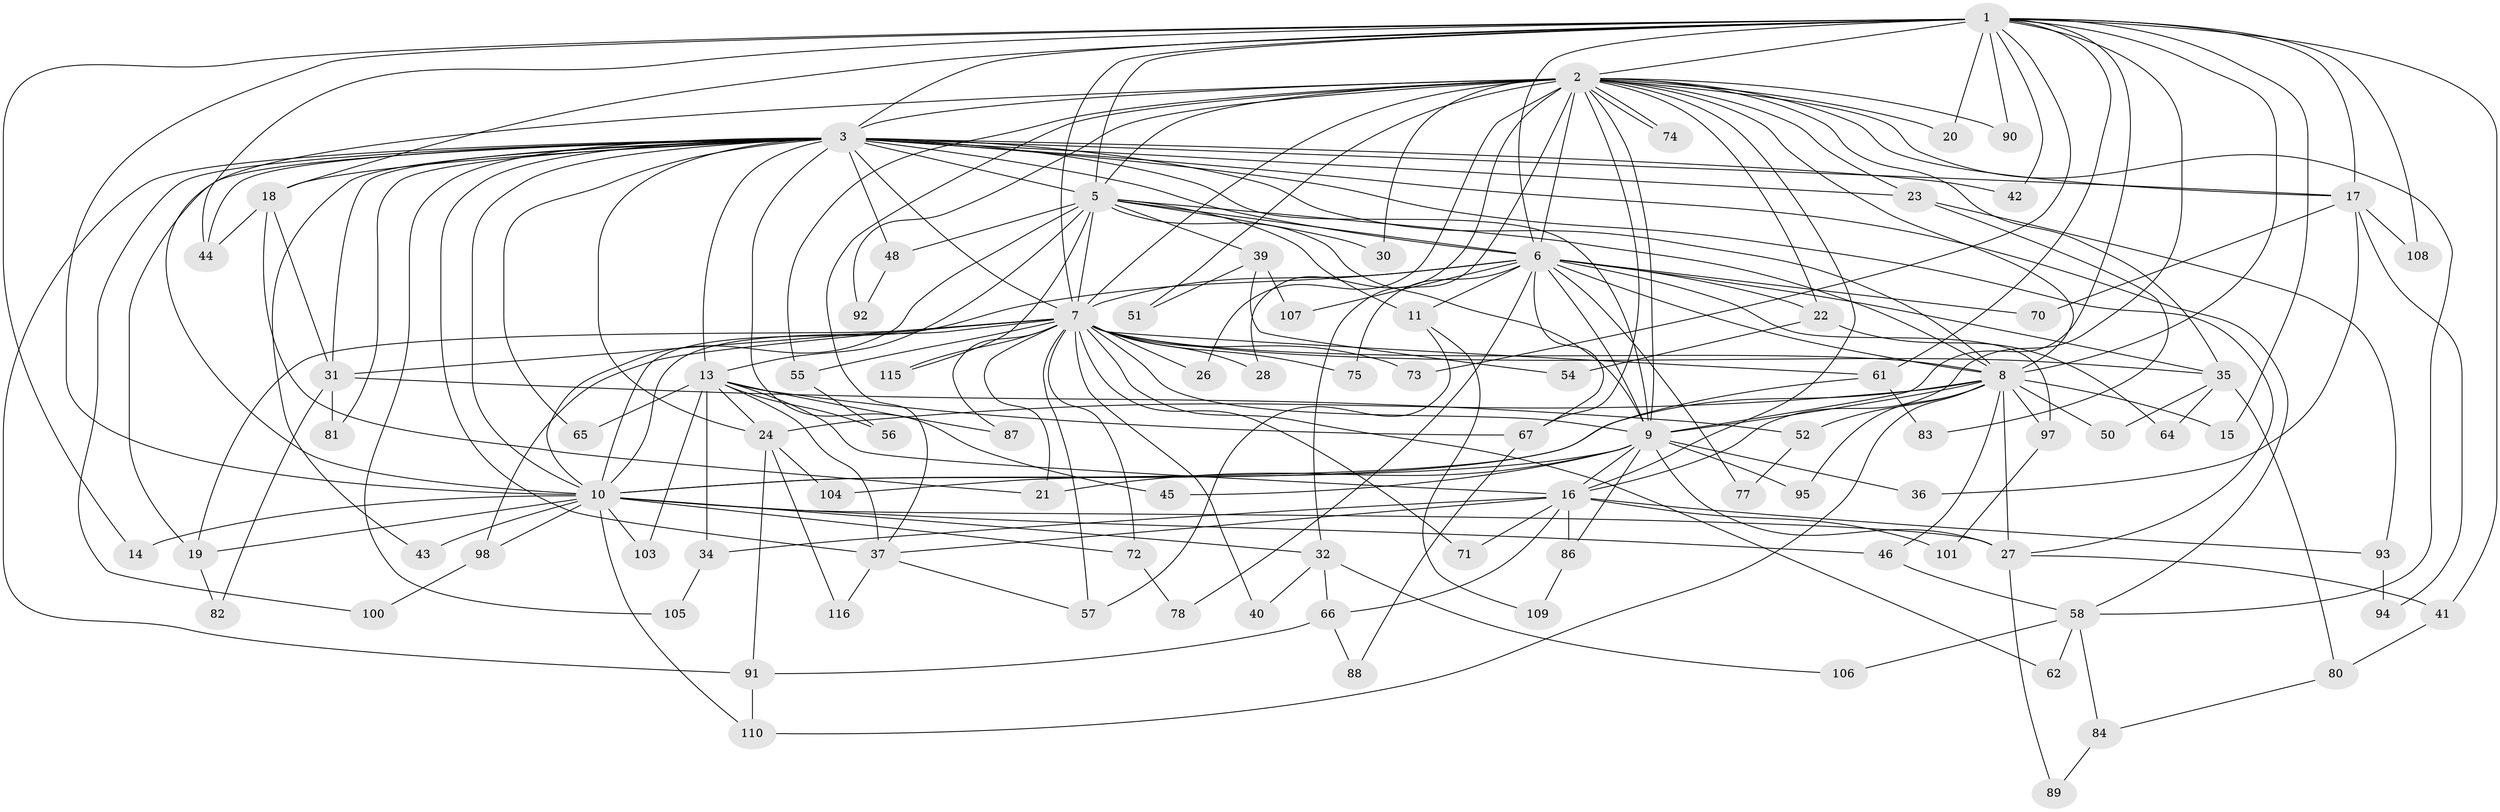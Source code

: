 // original degree distribution, {22: 0.00847457627118644, 30: 0.00847457627118644, 23: 0.00847457627118644, 15: 0.00847457627118644, 16: 0.01694915254237288, 21: 0.00847457627118644, 29: 0.00847457627118644, 19: 0.01694915254237288, 4: 0.09322033898305085, 11: 0.01694915254237288, 2: 0.5338983050847458, 7: 0.00847457627118644, 5: 0.03389830508474576, 3: 0.19491525423728814, 6: 0.03389830508474576}
// Generated by graph-tools (version 1.1) at 2025/41/03/06/25 10:41:39]
// undirected, 92 vertices, 219 edges
graph export_dot {
graph [start="1"]
  node [color=gray90,style=filled];
  1 [super="+113"];
  2 [super="+112"];
  3 [super="+4"];
  5 [super="+12"];
  6 [super="+76"];
  7 [super="+53"];
  8 [super="+25"];
  9 [super="+33"];
  10 [super="+38"];
  11;
  13 [super="+49"];
  14;
  15;
  16 [super="+47"];
  17 [super="+69"];
  18 [super="+117"];
  19 [super="+96"];
  20;
  21 [super="+99"];
  22;
  23;
  24 [super="+29"];
  26;
  27 [super="+63"];
  28;
  30;
  31 [super="+85"];
  32;
  34;
  35 [super="+114"];
  36;
  37 [super="+60"];
  39;
  40;
  41;
  42;
  43;
  44;
  45;
  46;
  48;
  50;
  51;
  52;
  54;
  55;
  56;
  57 [super="+59"];
  58 [super="+68"];
  61;
  62;
  64;
  65;
  66;
  67 [super="+79"];
  70;
  71;
  72;
  73;
  74;
  75;
  77;
  78;
  80;
  81;
  82;
  83;
  84;
  86;
  87;
  88;
  89;
  90;
  91 [super="+102"];
  92;
  93;
  94;
  95;
  97;
  98;
  100;
  101;
  103;
  104;
  105;
  106;
  107;
  108;
  109;
  110 [super="+111"];
  115 [super="+118"];
  116;
  1 -- 2;
  1 -- 3 [weight=2];
  1 -- 5;
  1 -- 6;
  1 -- 7;
  1 -- 8;
  1 -- 9;
  1 -- 10;
  1 -- 14;
  1 -- 15;
  1 -- 17;
  1 -- 18;
  1 -- 20;
  1 -- 41;
  1 -- 42;
  1 -- 44;
  1 -- 61;
  1 -- 73;
  1 -- 90;
  1 -- 108;
  1 -- 16;
  2 -- 3 [weight=2];
  2 -- 5;
  2 -- 6;
  2 -- 7 [weight=2];
  2 -- 8 [weight=2];
  2 -- 9;
  2 -- 10;
  2 -- 16;
  2 -- 20;
  2 -- 22;
  2 -- 23;
  2 -- 26;
  2 -- 28;
  2 -- 30;
  2 -- 32;
  2 -- 35;
  2 -- 37;
  2 -- 51;
  2 -- 55;
  2 -- 58;
  2 -- 74;
  2 -- 74;
  2 -- 90;
  2 -- 92;
  2 -- 17;
  2 -- 67;
  3 -- 5 [weight=2];
  3 -- 6 [weight=2];
  3 -- 7 [weight=2];
  3 -- 8 [weight=2];
  3 -- 9 [weight=2];
  3 -- 10 [weight=2];
  3 -- 17;
  3 -- 19;
  3 -- 23;
  3 -- 24;
  3 -- 27;
  3 -- 31;
  3 -- 43;
  3 -- 44;
  3 -- 45;
  3 -- 100;
  3 -- 105;
  3 -- 65;
  3 -- 42;
  3 -- 13;
  3 -- 48;
  3 -- 81;
  3 -- 18;
  3 -- 58;
  3 -- 91;
  3 -- 37;
  5 -- 6;
  5 -- 7 [weight=2];
  5 -- 8;
  5 -- 9;
  5 -- 10;
  5 -- 11;
  5 -- 30;
  5 -- 39 [weight=2];
  5 -- 48;
  5 -- 115 [weight=2];
  5 -- 13;
  6 -- 7;
  6 -- 8;
  6 -- 9;
  6 -- 10;
  6 -- 11;
  6 -- 22;
  6 -- 35;
  6 -- 67;
  6 -- 70;
  6 -- 75;
  6 -- 77;
  6 -- 78;
  6 -- 97;
  6 -- 107;
  7 -- 8;
  7 -- 9;
  7 -- 10;
  7 -- 21;
  7 -- 26;
  7 -- 28;
  7 -- 40;
  7 -- 55;
  7 -- 57;
  7 -- 61;
  7 -- 62;
  7 -- 71;
  7 -- 72;
  7 -- 73;
  7 -- 75;
  7 -- 87;
  7 -- 98;
  7 -- 115;
  7 -- 31;
  7 -- 35;
  7 -- 19;
  8 -- 9 [weight=2];
  8 -- 10;
  8 -- 15;
  8 -- 27;
  8 -- 46;
  8 -- 50;
  8 -- 52;
  8 -- 95;
  8 -- 97;
  8 -- 110;
  8 -- 24;
  9 -- 10;
  9 -- 36;
  9 -- 45;
  9 -- 86;
  9 -- 95;
  9 -- 16;
  9 -- 27;
  9 -- 21;
  10 -- 14;
  10 -- 19;
  10 -- 32;
  10 -- 43;
  10 -- 46;
  10 -- 72;
  10 -- 98;
  10 -- 103;
  10 -- 110;
  10 -- 27;
  11 -- 109;
  11 -- 57;
  13 -- 16;
  13 -- 24;
  13 -- 34;
  13 -- 37 [weight=2];
  13 -- 56;
  13 -- 65;
  13 -- 67;
  13 -- 103;
  13 -- 87;
  16 -- 34;
  16 -- 66;
  16 -- 71;
  16 -- 86;
  16 -- 93;
  16 -- 101;
  16 -- 37;
  17 -- 36;
  17 -- 70;
  17 -- 94;
  17 -- 108;
  18 -- 21;
  18 -- 31;
  18 -- 44;
  19 -- 82;
  22 -- 54;
  22 -- 64;
  23 -- 83;
  23 -- 93;
  24 -- 116;
  24 -- 91;
  24 -- 104;
  27 -- 41;
  27 -- 89;
  31 -- 52;
  31 -- 81;
  31 -- 82;
  32 -- 40;
  32 -- 66;
  32 -- 106;
  34 -- 105;
  35 -- 50;
  35 -- 64;
  35 -- 80;
  37 -- 57;
  37 -- 116;
  39 -- 51;
  39 -- 54;
  39 -- 107;
  41 -- 80;
  46 -- 58;
  48 -- 92;
  52 -- 77;
  55 -- 56;
  58 -- 62;
  58 -- 84;
  58 -- 106;
  61 -- 83;
  61 -- 104;
  66 -- 88;
  66 -- 91;
  67 -- 88;
  72 -- 78;
  80 -- 84;
  84 -- 89;
  86 -- 109;
  91 -- 110;
  93 -- 94;
  97 -- 101;
  98 -- 100;
}

